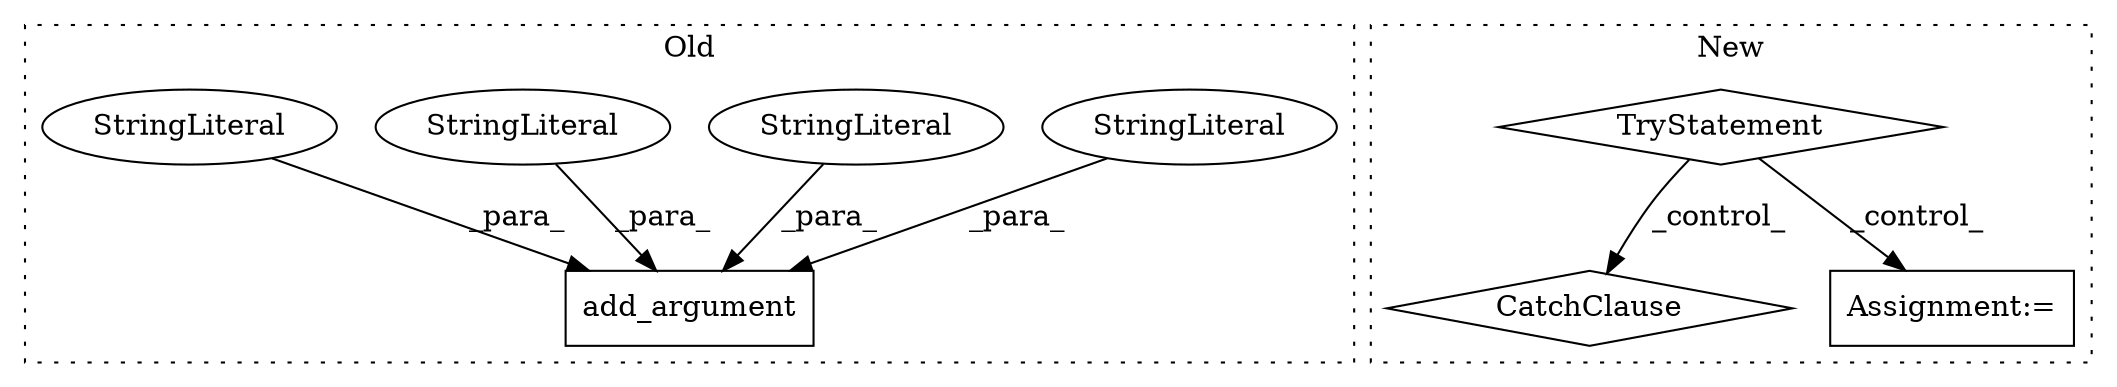 digraph G {
subgraph cluster0 {
1 [label="add_argument" a="32" s="4159,4303" l="13,1" shape="box"];
3 [label="StringLiteral" a="45" s="4186" l="12" shape="ellipse"];
4 [label="StringLiteral" a="45" s="4172" l="4" shape="ellipse"];
7 [label="StringLiteral" a="45" s="4199" l="104" shape="ellipse"];
8 [label="StringLiteral" a="45" s="4177" l="8" shape="ellipse"];
label = "Old";
style="dotted";
}
subgraph cluster1 {
2 [label="CatchClause" a="12" s="4944,4968" l="13,2" shape="diamond"];
5 [label="TryStatement" a="54" s="4169" l="4" shape="diamond"];
6 [label="Assignment:=" a="7" s="4375" l="1" shape="box"];
label = "New";
style="dotted";
}
3 -> 1 [label="_para_"];
4 -> 1 [label="_para_"];
5 -> 2 [label="_control_"];
5 -> 6 [label="_control_"];
7 -> 1 [label="_para_"];
8 -> 1 [label="_para_"];
}